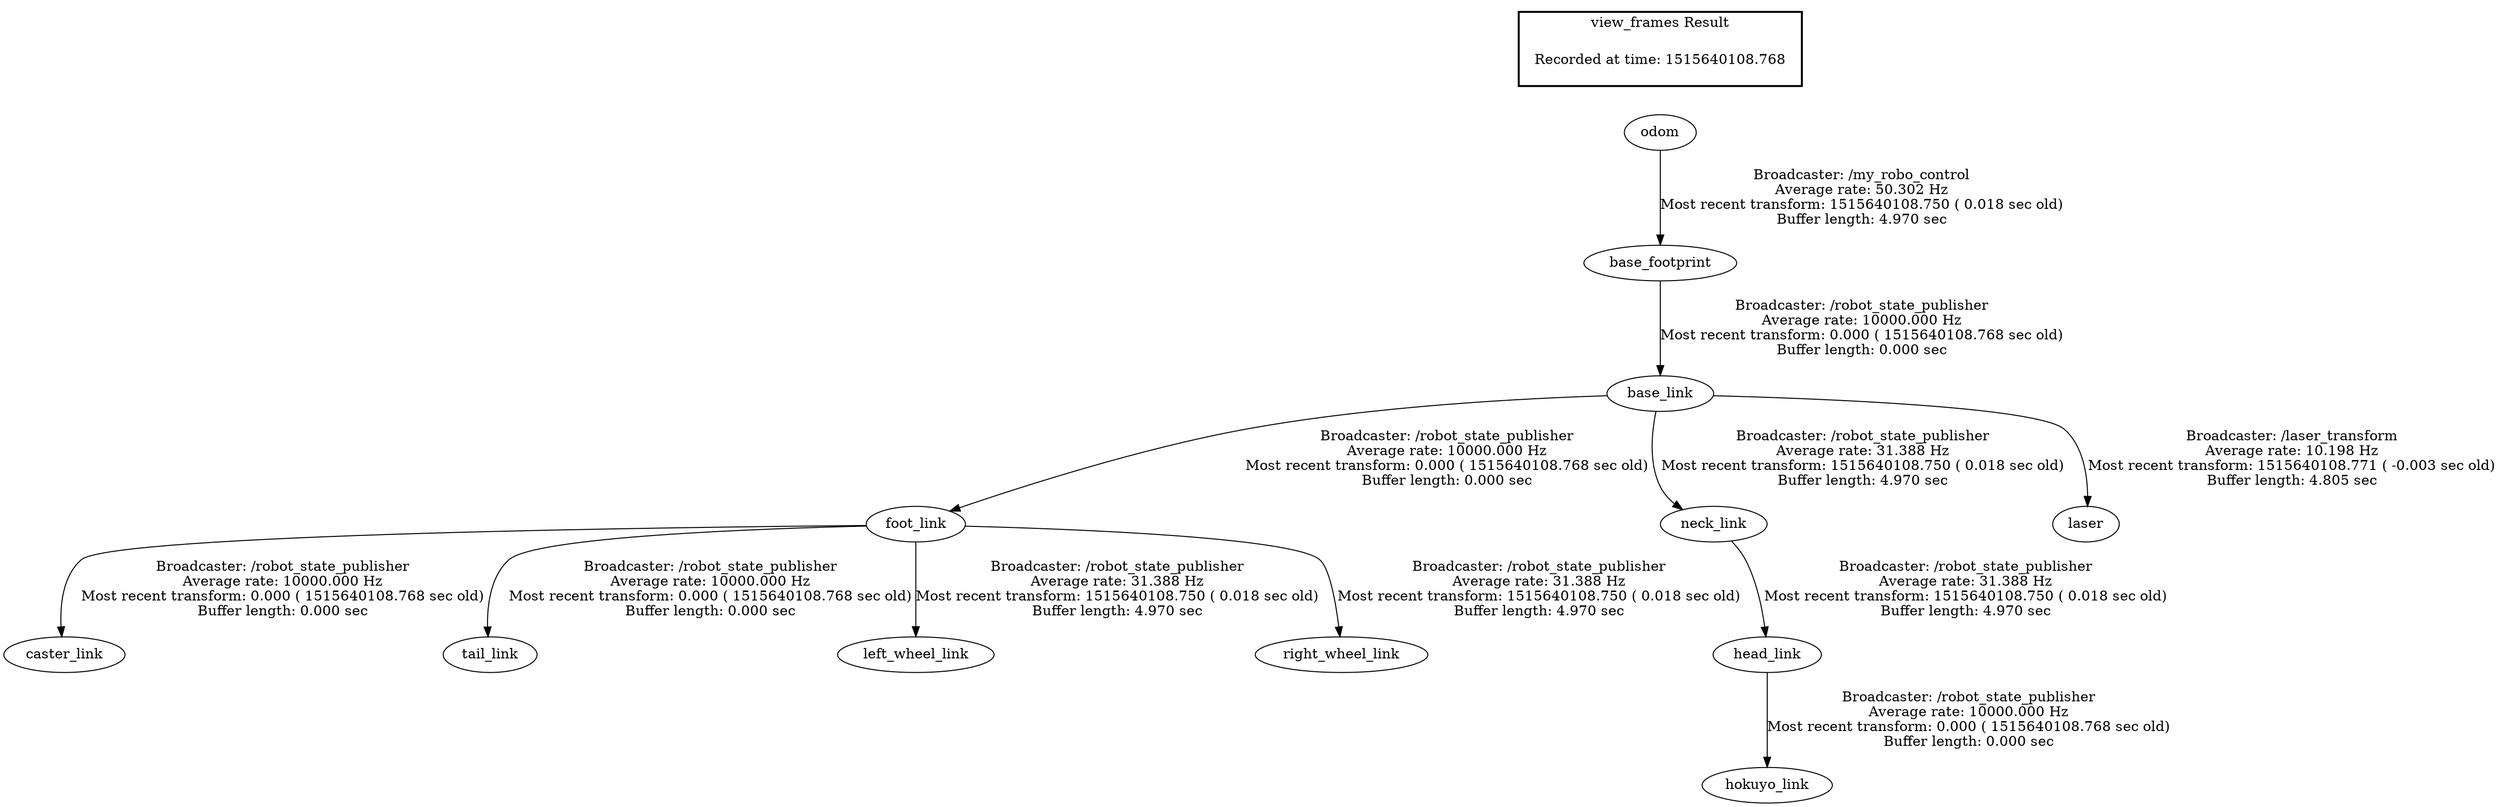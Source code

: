 digraph G {
"base_footprint" -> "base_link"[label="Broadcaster: /robot_state_publisher\nAverage rate: 10000.000 Hz\nMost recent transform: 0.000 ( 1515640108.768 sec old)\nBuffer length: 0.000 sec\n"];
"odom" -> "base_footprint"[label="Broadcaster: /my_robo_control\nAverage rate: 50.302 Hz\nMost recent transform: 1515640108.750 ( 0.018 sec old)\nBuffer length: 4.970 sec\n"];
"foot_link" -> "caster_link"[label="Broadcaster: /robot_state_publisher\nAverage rate: 10000.000 Hz\nMost recent transform: 0.000 ( 1515640108.768 sec old)\nBuffer length: 0.000 sec\n"];
"base_link" -> "foot_link"[label="Broadcaster: /robot_state_publisher\nAverage rate: 10000.000 Hz\nMost recent transform: 0.000 ( 1515640108.768 sec old)\nBuffer length: 0.000 sec\n"];
"head_link" -> "hokuyo_link"[label="Broadcaster: /robot_state_publisher\nAverage rate: 10000.000 Hz\nMost recent transform: 0.000 ( 1515640108.768 sec old)\nBuffer length: 0.000 sec\n"];
"neck_link" -> "head_link"[label="Broadcaster: /robot_state_publisher\nAverage rate: 31.388 Hz\nMost recent transform: 1515640108.750 ( 0.018 sec old)\nBuffer length: 4.970 sec\n"];
"foot_link" -> "tail_link"[label="Broadcaster: /robot_state_publisher\nAverage rate: 10000.000 Hz\nMost recent transform: 0.000 ( 1515640108.768 sec old)\nBuffer length: 0.000 sec\n"];
"base_link" -> "neck_link"[label="Broadcaster: /robot_state_publisher\nAverage rate: 31.388 Hz\nMost recent transform: 1515640108.750 ( 0.018 sec old)\nBuffer length: 4.970 sec\n"];
"foot_link" -> "left_wheel_link"[label="Broadcaster: /robot_state_publisher\nAverage rate: 31.388 Hz\nMost recent transform: 1515640108.750 ( 0.018 sec old)\nBuffer length: 4.970 sec\n"];
"foot_link" -> "right_wheel_link"[label="Broadcaster: /robot_state_publisher\nAverage rate: 31.388 Hz\nMost recent transform: 1515640108.750 ( 0.018 sec old)\nBuffer length: 4.970 sec\n"];
"base_link" -> "laser"[label="Broadcaster: /laser_transform\nAverage rate: 10.198 Hz\nMost recent transform: 1515640108.771 ( -0.003 sec old)\nBuffer length: 4.805 sec\n"];
edge [style=invis];
 subgraph cluster_legend { style=bold; color=black; label ="view_frames Result";
"Recorded at time: 1515640108.768"[ shape=plaintext ] ;
 }->"odom";
}